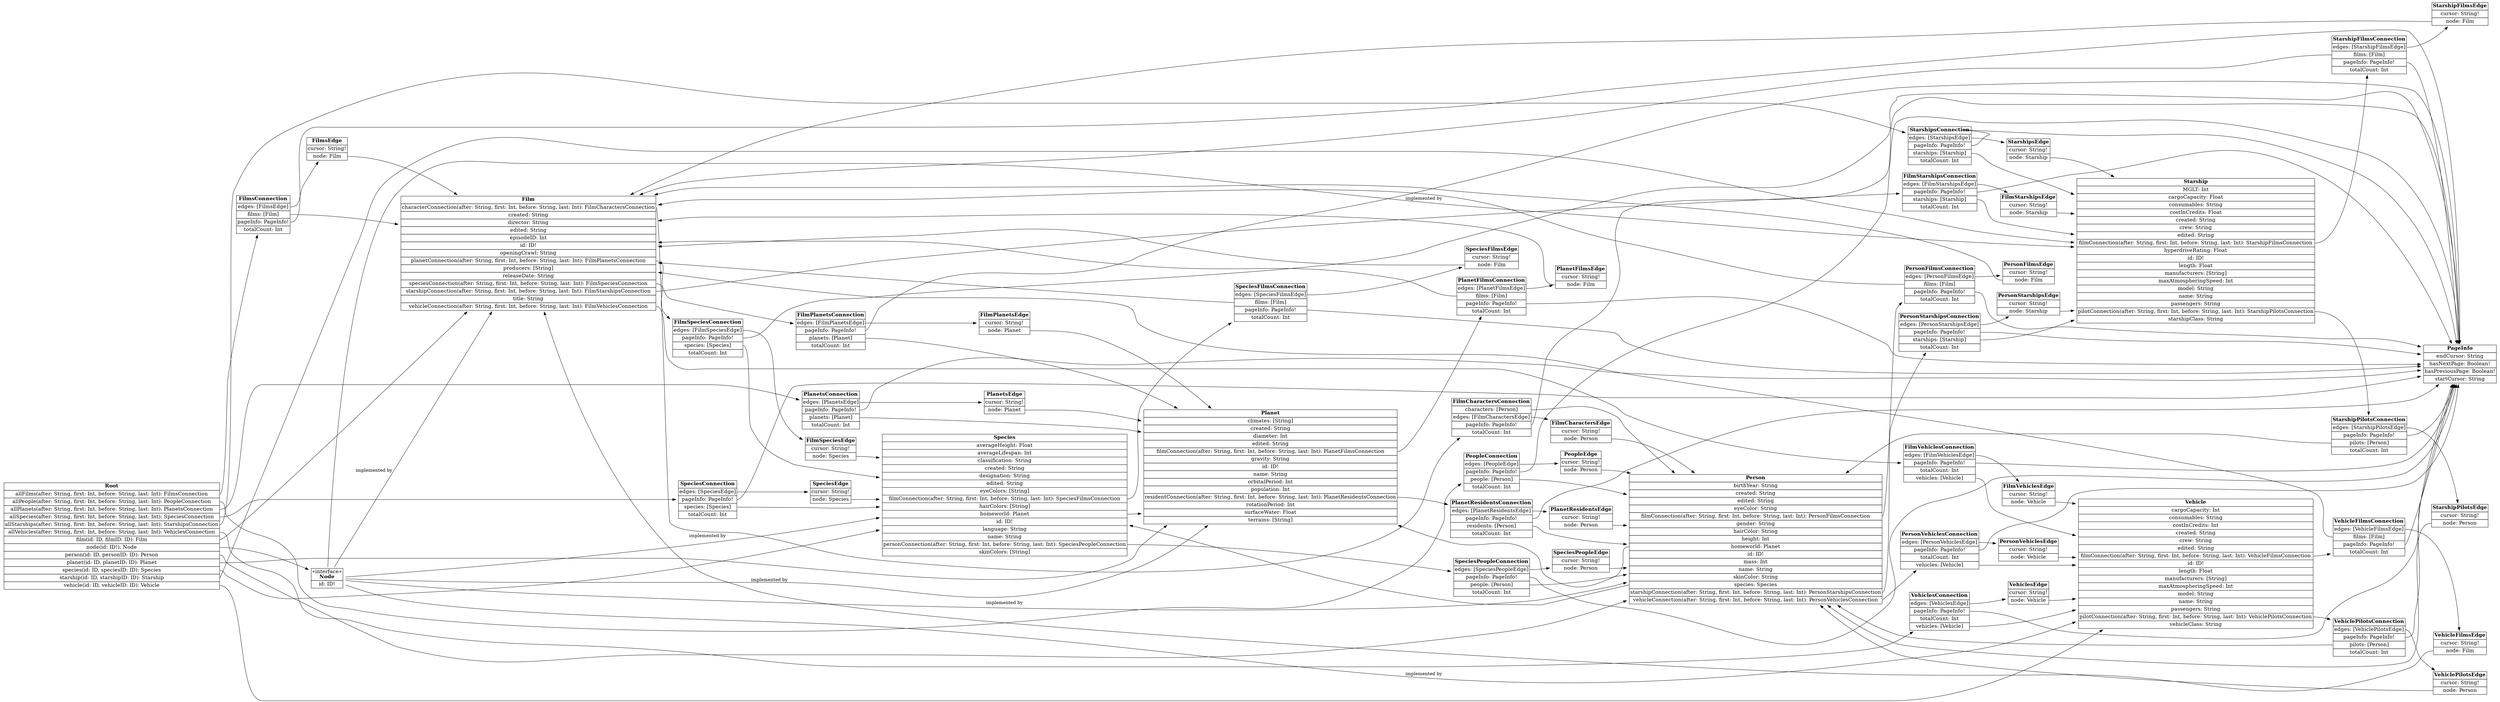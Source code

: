 digraph erd {
graph [
  rankdir = "LR"
];
node [
  fontsize = "16"
  shape = "plaintext"
];
edge [
];
"Root" [label=<<TABLE COLOR="BLACK" BORDER="0" CELLBORDER="1" CELLSPACING="0"><TR><TD PORT="__title"><FONT COLOR="BLACK"><B>Root</B></FONT></TD></TR><TR><TD ALIGN="CENTER" PORT="allFilmsport"><FONT COLOR="BLACK">allFilms(after: String, first: Int, before: String, last: Int): FilmsConnection</FONT></TD></TR>,<TR><TD ALIGN="CENTER" PORT="allPeopleport"><FONT COLOR="BLACK">allPeople(after: String, first: Int, before: String, last: Int): PeopleConnection</FONT></TD></TR>,<TR><TD ALIGN="CENTER" PORT="allPlanetsport"><FONT COLOR="BLACK">allPlanets(after: String, first: Int, before: String, last: Int): PlanetsConnection</FONT></TD></TR>,<TR><TD ALIGN="CENTER" PORT="allSpeciesport"><FONT COLOR="BLACK">allSpecies(after: String, first: Int, before: String, last: Int): SpeciesConnection</FONT></TD></TR>,<TR><TD ALIGN="CENTER" PORT="allStarshipsport"><FONT COLOR="BLACK">allStarships(after: String, first: Int, before: String, last: Int): StarshipsConnection</FONT></TD></TR>,<TR><TD ALIGN="CENTER" PORT="allVehiclesport"><FONT COLOR="BLACK">allVehicles(after: String, first: Int, before: String, last: Int): VehiclesConnection</FONT></TD></TR>,<TR><TD ALIGN="CENTER" PORT="filmport"><FONT COLOR="BLACK">film(id: ID, filmID: ID): Film</FONT></TD></TR>,<TR><TD ALIGN="CENTER" PORT="nodeport"><FONT COLOR="BLACK">node(id: ID!): Node</FONT></TD></TR>,<TR><TD ALIGN="CENTER" PORT="personport"><FONT COLOR="BLACK">person(id: ID, personID: ID): Person</FONT></TD></TR>,<TR><TD ALIGN="CENTER" PORT="planetport"><FONT COLOR="BLACK">planet(id: ID, planetID: ID): Planet</FONT></TD></TR>,<TR><TD ALIGN="CENTER" PORT="speciesport"><FONT COLOR="BLACK">species(id: ID, speciesID: ID): Species</FONT></TD></TR>,<TR><TD ALIGN="CENTER" PORT="starshipport"><FONT COLOR="BLACK">starship(id: ID, starshipID: ID): Starship</FONT></TD></TR>,<TR><TD ALIGN="CENTER" PORT="vehicleport"><FONT COLOR="BLACK">vehicle(id: ID, vehicleID: ID): Vehicle</FONT></TD></TR></TABLE>>];
"FilmsConnection" [label=<<TABLE COLOR="BLACK" BORDER="0" CELLBORDER="1" CELLSPACING="0"><TR><TD PORT="__title"><FONT COLOR="BLACK"><B>FilmsConnection</B></FONT></TD></TR><TR><TD ALIGN="CENTER" PORT="edgesport"><FONT COLOR="BLACK">edges: [FilmsEdge]</FONT></TD></TR>,<TR><TD ALIGN="CENTER" PORT="filmsport"><FONT COLOR="BLACK">films: [Film]</FONT></TD></TR>,<TR><TD ALIGN="CENTER" PORT="pageInfoport"><FONT COLOR="BLACK">pageInfo: PageInfo!</FONT></TD></TR>,<TR><TD ALIGN="CENTER" PORT="totalCountport"><FONT COLOR="BLACK">totalCount: Int</FONT></TD></TR></TABLE>>];
"Film" [label=<<TABLE COLOR="BLACK" BORDER="0" CELLBORDER="1" CELLSPACING="0"><TR><TD PORT="__title"><FONT COLOR="BLACK"><B>Film</B></FONT></TD></TR><TR><TD ALIGN="CENTER" PORT="characterConnectionport"><FONT COLOR="BLACK">characterConnection(after: String, first: Int, before: String, last: Int): FilmCharactersConnection</FONT></TD></TR>,<TR><TD ALIGN="CENTER" PORT="createdport"><FONT COLOR="BLACK">created: String</FONT></TD></TR>,<TR><TD ALIGN="CENTER" PORT="directorport"><FONT COLOR="BLACK">director: String</FONT></TD></TR>,<TR><TD ALIGN="CENTER" PORT="editedport"><FONT COLOR="BLACK">edited: String</FONT></TD></TR>,<TR><TD ALIGN="CENTER" PORT="episodeIDport"><FONT COLOR="BLACK">episodeID: Int</FONT></TD></TR>,<TR><TD ALIGN="CENTER" PORT="idport"><FONT COLOR="BLACK">id: ID!</FONT></TD></TR>,<TR><TD ALIGN="CENTER" PORT="openingCrawlport"><FONT COLOR="BLACK">openingCrawl: String</FONT></TD></TR>,<TR><TD ALIGN="CENTER" PORT="planetConnectionport"><FONT COLOR="BLACK">planetConnection(after: String, first: Int, before: String, last: Int): FilmPlanetsConnection</FONT></TD></TR>,<TR><TD ALIGN="CENTER" PORT="producersport"><FONT COLOR="BLACK">producers: [String]</FONT></TD></TR>,<TR><TD ALIGN="CENTER" PORT="releaseDateport"><FONT COLOR="BLACK">releaseDate: String</FONT></TD></TR>,<TR><TD ALIGN="CENTER" PORT="speciesConnectionport"><FONT COLOR="BLACK">speciesConnection(after: String, first: Int, before: String, last: Int): FilmSpeciesConnection</FONT></TD></TR>,<TR><TD ALIGN="CENTER" PORT="starshipConnectionport"><FONT COLOR="BLACK">starshipConnection(after: String, first: Int, before: String, last: Int): FilmStarshipsConnection</FONT></TD></TR>,<TR><TD ALIGN="CENTER" PORT="titleport"><FONT COLOR="BLACK">title: String</FONT></TD></TR>,<TR><TD ALIGN="CENTER" PORT="vehicleConnectionport"><FONT COLOR="BLACK">vehicleConnection(after: String, first: Int, before: String, last: Int): FilmVehiclesConnection</FONT></TD></TR></TABLE>>];
"PeopleConnection" [label=<<TABLE COLOR="BLACK" BORDER="0" CELLBORDER="1" CELLSPACING="0"><TR><TD PORT="__title"><FONT COLOR="BLACK"><B>PeopleConnection</B></FONT></TD></TR><TR><TD ALIGN="CENTER" PORT="edgesport"><FONT COLOR="BLACK">edges: [PeopleEdge]</FONT></TD></TR>,<TR><TD ALIGN="CENTER" PORT="pageInfoport"><FONT COLOR="BLACK">pageInfo: PageInfo!</FONT></TD></TR>,<TR><TD ALIGN="CENTER" PORT="peopleport"><FONT COLOR="BLACK">people: [Person]</FONT></TD></TR>,<TR><TD ALIGN="CENTER" PORT="totalCountport"><FONT COLOR="BLACK">totalCount: Int</FONT></TD></TR></TABLE>>];
"Person" [label=<<TABLE COLOR="BLACK" BORDER="0" CELLBORDER="1" CELLSPACING="0"><TR><TD PORT="__title"><FONT COLOR="BLACK"><B>Person</B></FONT></TD></TR><TR><TD ALIGN="CENTER" PORT="birthYearport"><FONT COLOR="BLACK">birthYear: String</FONT></TD></TR>,<TR><TD ALIGN="CENTER" PORT="createdport"><FONT COLOR="BLACK">created: String</FONT></TD></TR>,<TR><TD ALIGN="CENTER" PORT="editedport"><FONT COLOR="BLACK">edited: String</FONT></TD></TR>,<TR><TD ALIGN="CENTER" PORT="eyeColorport"><FONT COLOR="BLACK">eyeColor: String</FONT></TD></TR>,<TR><TD ALIGN="CENTER" PORT="filmConnectionport"><FONT COLOR="BLACK">filmConnection(after: String, first: Int, before: String, last: Int): PersonFilmsConnection</FONT></TD></TR>,<TR><TD ALIGN="CENTER" PORT="genderport"><FONT COLOR="BLACK">gender: String</FONT></TD></TR>,<TR><TD ALIGN="CENTER" PORT="hairColorport"><FONT COLOR="BLACK">hairColor: String</FONT></TD></TR>,<TR><TD ALIGN="CENTER" PORT="heightport"><FONT COLOR="BLACK">height: Int</FONT></TD></TR>,<TR><TD ALIGN="CENTER" PORT="homeworldport"><FONT COLOR="BLACK">homeworld: Planet</FONT></TD></TR>,<TR><TD ALIGN="CENTER" PORT="idport"><FONT COLOR="BLACK">id: ID!</FONT></TD></TR>,<TR><TD ALIGN="CENTER" PORT="massport"><FONT COLOR="BLACK">mass: Int</FONT></TD></TR>,<TR><TD ALIGN="CENTER" PORT="nameport"><FONT COLOR="BLACK">name: String</FONT></TD></TR>,<TR><TD ALIGN="CENTER" PORT="skinColorport"><FONT COLOR="BLACK">skinColor: String</FONT></TD></TR>,<TR><TD ALIGN="CENTER" PORT="speciesport"><FONT COLOR="BLACK">species: Species</FONT></TD></TR>,<TR><TD ALIGN="CENTER" PORT="starshipConnectionport"><FONT COLOR="BLACK">starshipConnection(after: String, first: Int, before: String, last: Int): PersonStarshipsConnection</FONT></TD></TR>,<TR><TD ALIGN="CENTER" PORT="vehicleConnectionport"><FONT COLOR="BLACK">vehicleConnection(after: String, first: Int, before: String, last: Int): PersonVehiclesConnection</FONT></TD></TR></TABLE>>];
"PlanetsConnection" [label=<<TABLE COLOR="BLACK" BORDER="0" CELLBORDER="1" CELLSPACING="0"><TR><TD PORT="__title"><FONT COLOR="BLACK"><B>PlanetsConnection</B></FONT></TD></TR><TR><TD ALIGN="CENTER" PORT="edgesport"><FONT COLOR="BLACK">edges: [PlanetsEdge]</FONT></TD></TR>,<TR><TD ALIGN="CENTER" PORT="pageInfoport"><FONT COLOR="BLACK">pageInfo: PageInfo!</FONT></TD></TR>,<TR><TD ALIGN="CENTER" PORT="planetsport"><FONT COLOR="BLACK">planets: [Planet]</FONT></TD></TR>,<TR><TD ALIGN="CENTER" PORT="totalCountport"><FONT COLOR="BLACK">totalCount: Int</FONT></TD></TR></TABLE>>];
"Planet" [label=<<TABLE COLOR="BLACK" BORDER="0" CELLBORDER="1" CELLSPACING="0"><TR><TD PORT="__title"><FONT COLOR="BLACK"><B>Planet</B></FONT></TD></TR><TR><TD ALIGN="CENTER" PORT="climatesport"><FONT COLOR="BLACK">climates: [String]</FONT></TD></TR>,<TR><TD ALIGN="CENTER" PORT="createdport"><FONT COLOR="BLACK">created: String</FONT></TD></TR>,<TR><TD ALIGN="CENTER" PORT="diameterport"><FONT COLOR="BLACK">diameter: Int</FONT></TD></TR>,<TR><TD ALIGN="CENTER" PORT="editedport"><FONT COLOR="BLACK">edited: String</FONT></TD></TR>,<TR><TD ALIGN="CENTER" PORT="filmConnectionport"><FONT COLOR="BLACK">filmConnection(after: String, first: Int, before: String, last: Int): PlanetFilmsConnection</FONT></TD></TR>,<TR><TD ALIGN="CENTER" PORT="gravityport"><FONT COLOR="BLACK">gravity: String</FONT></TD></TR>,<TR><TD ALIGN="CENTER" PORT="idport"><FONT COLOR="BLACK">id: ID!</FONT></TD></TR>,<TR><TD ALIGN="CENTER" PORT="nameport"><FONT COLOR="BLACK">name: String</FONT></TD></TR>,<TR><TD ALIGN="CENTER" PORT="orbitalPeriodport"><FONT COLOR="BLACK">orbitalPeriod: Int</FONT></TD></TR>,<TR><TD ALIGN="CENTER" PORT="populationport"><FONT COLOR="BLACK">population: Int</FONT></TD></TR>,<TR><TD ALIGN="CENTER" PORT="residentConnectionport"><FONT COLOR="BLACK">residentConnection(after: String, first: Int, before: String, last: Int): PlanetResidentsConnection</FONT></TD></TR>,<TR><TD ALIGN="CENTER" PORT="rotationPeriodport"><FONT COLOR="BLACK">rotationPeriod: Int</FONT></TD></TR>,<TR><TD ALIGN="CENTER" PORT="surfaceWaterport"><FONT COLOR="BLACK">surfaceWater: Float</FONT></TD></TR>,<TR><TD ALIGN="CENTER" PORT="terrainsport"><FONT COLOR="BLACK">terrains: [String]</FONT></TD></TR></TABLE>>];
"SpeciesConnection" [label=<<TABLE COLOR="BLACK" BORDER="0" CELLBORDER="1" CELLSPACING="0"><TR><TD PORT="__title"><FONT COLOR="BLACK"><B>SpeciesConnection</B></FONT></TD></TR><TR><TD ALIGN="CENTER" PORT="edgesport"><FONT COLOR="BLACK">edges: [SpeciesEdge]</FONT></TD></TR>,<TR><TD ALIGN="CENTER" PORT="pageInfoport"><FONT COLOR="BLACK">pageInfo: PageInfo!</FONT></TD></TR>,<TR><TD ALIGN="CENTER" PORT="speciesport"><FONT COLOR="BLACK">species: [Species]</FONT></TD></TR>,<TR><TD ALIGN="CENTER" PORT="totalCountport"><FONT COLOR="BLACK">totalCount: Int</FONT></TD></TR></TABLE>>];
"Species" [label=<<TABLE COLOR="BLACK" BORDER="0" CELLBORDER="1" CELLSPACING="0"><TR><TD PORT="__title"><FONT COLOR="BLACK"><B>Species</B></FONT></TD></TR><TR><TD ALIGN="CENTER" PORT="averageHeightport"><FONT COLOR="BLACK">averageHeight: Float</FONT></TD></TR>,<TR><TD ALIGN="CENTER" PORT="averageLifespanport"><FONT COLOR="BLACK">averageLifespan: Int</FONT></TD></TR>,<TR><TD ALIGN="CENTER" PORT="classificationport"><FONT COLOR="BLACK">classification: String</FONT></TD></TR>,<TR><TD ALIGN="CENTER" PORT="createdport"><FONT COLOR="BLACK">created: String</FONT></TD></TR>,<TR><TD ALIGN="CENTER" PORT="designationport"><FONT COLOR="BLACK">designation: String</FONT></TD></TR>,<TR><TD ALIGN="CENTER" PORT="editedport"><FONT COLOR="BLACK">edited: String</FONT></TD></TR>,<TR><TD ALIGN="CENTER" PORT="eyeColorsport"><FONT COLOR="BLACK">eyeColors: [String]</FONT></TD></TR>,<TR><TD ALIGN="CENTER" PORT="filmConnectionport"><FONT COLOR="BLACK">filmConnection(after: String, first: Int, before: String, last: Int): SpeciesFilmsConnection</FONT></TD></TR>,<TR><TD ALIGN="CENTER" PORT="hairColorsport"><FONT COLOR="BLACK">hairColors: [String]</FONT></TD></TR>,<TR><TD ALIGN="CENTER" PORT="homeworldport"><FONT COLOR="BLACK">homeworld: Planet</FONT></TD></TR>,<TR><TD ALIGN="CENTER" PORT="idport"><FONT COLOR="BLACK">id: ID!</FONT></TD></TR>,<TR><TD ALIGN="CENTER" PORT="languageport"><FONT COLOR="BLACK">language: String</FONT></TD></TR>,<TR><TD ALIGN="CENTER" PORT="nameport"><FONT COLOR="BLACK">name: String</FONT></TD></TR>,<TR><TD ALIGN="CENTER" PORT="personConnectionport"><FONT COLOR="BLACK">personConnection(after: String, first: Int, before: String, last: Int): SpeciesPeopleConnection</FONT></TD></TR>,<TR><TD ALIGN="CENTER" PORT="skinColorsport"><FONT COLOR="BLACK">skinColors: [String]</FONT></TD></TR></TABLE>>];
"StarshipsConnection" [label=<<TABLE COLOR="BLACK" BORDER="0" CELLBORDER="1" CELLSPACING="0"><TR><TD PORT="__title"><FONT COLOR="BLACK"><B>StarshipsConnection</B></FONT></TD></TR><TR><TD ALIGN="CENTER" PORT="edgesport"><FONT COLOR="BLACK">edges: [StarshipsEdge]</FONT></TD></TR>,<TR><TD ALIGN="CENTER" PORT="pageInfoport"><FONT COLOR="BLACK">pageInfo: PageInfo!</FONT></TD></TR>,<TR><TD ALIGN="CENTER" PORT="starshipsport"><FONT COLOR="BLACK">starships: [Starship]</FONT></TD></TR>,<TR><TD ALIGN="CENTER" PORT="totalCountport"><FONT COLOR="BLACK">totalCount: Int</FONT></TD></TR></TABLE>>];
"Starship" [label=<<TABLE COLOR="BLACK" BORDER="0" CELLBORDER="1" CELLSPACING="0"><TR><TD PORT="__title"><FONT COLOR="BLACK"><B>Starship</B></FONT></TD></TR><TR><TD ALIGN="CENTER" PORT="MGLTport"><FONT COLOR="BLACK">MGLT: Int</FONT></TD></TR>,<TR><TD ALIGN="CENTER" PORT="cargoCapacityport"><FONT COLOR="BLACK">cargoCapacity: Float</FONT></TD></TR>,<TR><TD ALIGN="CENTER" PORT="consumablesport"><FONT COLOR="BLACK">consumables: String</FONT></TD></TR>,<TR><TD ALIGN="CENTER" PORT="costInCreditsport"><FONT COLOR="BLACK">costInCredits: Float</FONT></TD></TR>,<TR><TD ALIGN="CENTER" PORT="createdport"><FONT COLOR="BLACK">created: String</FONT></TD></TR>,<TR><TD ALIGN="CENTER" PORT="crewport"><FONT COLOR="BLACK">crew: String</FONT></TD></TR>,<TR><TD ALIGN="CENTER" PORT="editedport"><FONT COLOR="BLACK">edited: String</FONT></TD></TR>,<TR><TD ALIGN="CENTER" PORT="filmConnectionport"><FONT COLOR="BLACK">filmConnection(after: String, first: Int, before: String, last: Int): StarshipFilmsConnection</FONT></TD></TR>,<TR><TD ALIGN="CENTER" PORT="hyperdriveRatingport"><FONT COLOR="BLACK">hyperdriveRating: Float</FONT></TD></TR>,<TR><TD ALIGN="CENTER" PORT="idport"><FONT COLOR="BLACK">id: ID!</FONT></TD></TR>,<TR><TD ALIGN="CENTER" PORT="lengthport"><FONT COLOR="BLACK">length: Float</FONT></TD></TR>,<TR><TD ALIGN="CENTER" PORT="manufacturersport"><FONT COLOR="BLACK">manufacturers: [String]</FONT></TD></TR>,<TR><TD ALIGN="CENTER" PORT="maxAtmospheringSpeedport"><FONT COLOR="BLACK">maxAtmospheringSpeed: Int</FONT></TD></TR>,<TR><TD ALIGN="CENTER" PORT="modelport"><FONT COLOR="BLACK">model: String</FONT></TD></TR>,<TR><TD ALIGN="CENTER" PORT="nameport"><FONT COLOR="BLACK">name: String</FONT></TD></TR>,<TR><TD ALIGN="CENTER" PORT="passengersport"><FONT COLOR="BLACK">passengers: String</FONT></TD></TR>,<TR><TD ALIGN="CENTER" PORT="pilotConnectionport"><FONT COLOR="BLACK">pilotConnection(after: String, first: Int, before: String, last: Int): StarshipPilotsConnection</FONT></TD></TR>,<TR><TD ALIGN="CENTER" PORT="starshipClassport"><FONT COLOR="BLACK">starshipClass: String</FONT></TD></TR></TABLE>>];
"VehiclesConnection" [label=<<TABLE COLOR="BLACK" BORDER="0" CELLBORDER="1" CELLSPACING="0"><TR><TD PORT="__title"><FONT COLOR="BLACK"><B>VehiclesConnection</B></FONT></TD></TR><TR><TD ALIGN="CENTER" PORT="edgesport"><FONT COLOR="BLACK">edges: [VehiclesEdge]</FONT></TD></TR>,<TR><TD ALIGN="CENTER" PORT="pageInfoport"><FONT COLOR="BLACK">pageInfo: PageInfo!</FONT></TD></TR>,<TR><TD ALIGN="CENTER" PORT="totalCountport"><FONT COLOR="BLACK">totalCount: Int</FONT></TD></TR>,<TR><TD ALIGN="CENTER" PORT="vehiclesport"><FONT COLOR="BLACK">vehicles: [Vehicle]</FONT></TD></TR></TABLE>>];
"Vehicle" [label=<<TABLE COLOR="BLACK" BORDER="0" CELLBORDER="1" CELLSPACING="0"><TR><TD PORT="__title"><FONT COLOR="BLACK"><B>Vehicle</B></FONT></TD></TR><TR><TD ALIGN="CENTER" PORT="cargoCapacityport"><FONT COLOR="BLACK">cargoCapacity: Int</FONT></TD></TR>,<TR><TD ALIGN="CENTER" PORT="consumablesport"><FONT COLOR="BLACK">consumables: String</FONT></TD></TR>,<TR><TD ALIGN="CENTER" PORT="costInCreditsport"><FONT COLOR="BLACK">costInCredits: Int</FONT></TD></TR>,<TR><TD ALIGN="CENTER" PORT="createdport"><FONT COLOR="BLACK">created: String</FONT></TD></TR>,<TR><TD ALIGN="CENTER" PORT="crewport"><FONT COLOR="BLACK">crew: String</FONT></TD></TR>,<TR><TD ALIGN="CENTER" PORT="editedport"><FONT COLOR="BLACK">edited: String</FONT></TD></TR>,<TR><TD ALIGN="CENTER" PORT="filmConnectionport"><FONT COLOR="BLACK">filmConnection(after: String, first: Int, before: String, last: Int): VehicleFilmsConnection</FONT></TD></TR>,<TR><TD ALIGN="CENTER" PORT="idport"><FONT COLOR="BLACK">id: ID!</FONT></TD></TR>,<TR><TD ALIGN="CENTER" PORT="lengthport"><FONT COLOR="BLACK">length: Float</FONT></TD></TR>,<TR><TD ALIGN="CENTER" PORT="manufacturersport"><FONT COLOR="BLACK">manufacturers: [String]</FONT></TD></TR>,<TR><TD ALIGN="CENTER" PORT="maxAtmospheringSpeedport"><FONT COLOR="BLACK">maxAtmospheringSpeed: Int</FONT></TD></TR>,<TR><TD ALIGN="CENTER" PORT="modelport"><FONT COLOR="BLACK">model: String</FONT></TD></TR>,<TR><TD ALIGN="CENTER" PORT="nameport"><FONT COLOR="BLACK">name: String</FONT></TD></TR>,<TR><TD ALIGN="CENTER" PORT="passengersport"><FONT COLOR="BLACK">passengers: String</FONT></TD></TR>,<TR><TD ALIGN="CENTER" PORT="pilotConnectionport"><FONT COLOR="BLACK">pilotConnection(after: String, first: Int, before: String, last: Int): VehiclePilotsConnection</FONT></TD></TR>,<TR><TD ALIGN="CENTER" PORT="vehicleClassport"><FONT COLOR="BLACK">vehicleClass: String</FONT></TD></TR></TABLE>>];
"PageInfo" [label=<<TABLE COLOR="BLACK" BORDER="0" CELLBORDER="1" CELLSPACING="0"><TR><TD PORT="__title"><FONT COLOR="BLACK"><B>PageInfo</B></FONT></TD></TR><TR><TD ALIGN="CENTER" PORT="endCursorport"><FONT COLOR="BLACK">endCursor: String</FONT></TD></TR>,<TR><TD ALIGN="CENTER" PORT="hasNextPageport"><FONT COLOR="BLACK">hasNextPage: Boolean!</FONT></TD></TR>,<TR><TD ALIGN="CENTER" PORT="hasPreviousPageport"><FONT COLOR="BLACK">hasPreviousPage: Boolean!</FONT></TD></TR>,<TR><TD ALIGN="CENTER" PORT="startCursorport"><FONT COLOR="BLACK">startCursor: String</FONT></TD></TR></TABLE>>];
"FilmsEdge" [label=<<TABLE COLOR="BLACK" BORDER="0" CELLBORDER="1" CELLSPACING="0"><TR><TD PORT="__title"><FONT COLOR="BLACK"><B>FilmsEdge</B></FONT></TD></TR><TR><TD ALIGN="CENTER" PORT="cursorport"><FONT COLOR="BLACK">cursor: String!</FONT></TD></TR>,<TR><TD ALIGN="CENTER" PORT="nodeport"><FONT COLOR="BLACK">node: Film</FONT></TD></TR></TABLE>>];
"FilmSpeciesConnection" [label=<<TABLE COLOR="BLACK" BORDER="0" CELLBORDER="1" CELLSPACING="0"><TR><TD PORT="__title"><FONT COLOR="BLACK"><B>FilmSpeciesConnection</B></FONT></TD></TR><TR><TD ALIGN="CENTER" PORT="edgesport"><FONT COLOR="BLACK">edges: [FilmSpeciesEdge]</FONT></TD></TR>,<TR><TD ALIGN="CENTER" PORT="pageInfoport"><FONT COLOR="BLACK">pageInfo: PageInfo!</FONT></TD></TR>,<TR><TD ALIGN="CENTER" PORT="speciesport"><FONT COLOR="BLACK">species: [Species]</FONT></TD></TR>,<TR><TD ALIGN="CENTER" PORT="totalCountport"><FONT COLOR="BLACK">totalCount: Int</FONT></TD></TR></TABLE>>];
"FilmStarshipsConnection" [label=<<TABLE COLOR="BLACK" BORDER="0" CELLBORDER="1" CELLSPACING="0"><TR><TD PORT="__title"><FONT COLOR="BLACK"><B>FilmStarshipsConnection</B></FONT></TD></TR><TR><TD ALIGN="CENTER" PORT="edgesport"><FONT COLOR="BLACK">edges: [FilmStarshipsEdge]</FONT></TD></TR>,<TR><TD ALIGN="CENTER" PORT="pageInfoport"><FONT COLOR="BLACK">pageInfo: PageInfo!</FONT></TD></TR>,<TR><TD ALIGN="CENTER" PORT="starshipsport"><FONT COLOR="BLACK">starships: [Starship]</FONT></TD></TR>,<TR><TD ALIGN="CENTER" PORT="totalCountport"><FONT COLOR="BLACK">totalCount: Int</FONT></TD></TR></TABLE>>];
"FilmVehiclesConnection" [label=<<TABLE COLOR="BLACK" BORDER="0" CELLBORDER="1" CELLSPACING="0"><TR><TD PORT="__title"><FONT COLOR="BLACK"><B>FilmVehiclesConnection</B></FONT></TD></TR><TR><TD ALIGN="CENTER" PORT="edgesport"><FONT COLOR="BLACK">edges: [FilmVehiclesEdge]</FONT></TD></TR>,<TR><TD ALIGN="CENTER" PORT="pageInfoport"><FONT COLOR="BLACK">pageInfo: PageInfo!</FONT></TD></TR>,<TR><TD ALIGN="CENTER" PORT="totalCountport"><FONT COLOR="BLACK">totalCount: Int</FONT></TD></TR>,<TR><TD ALIGN="CENTER" PORT="vehiclesport"><FONT COLOR="BLACK">vehicles: [Vehicle]</FONT></TD></TR></TABLE>>];
"FilmCharactersConnection" [label=<<TABLE COLOR="BLACK" BORDER="0" CELLBORDER="1" CELLSPACING="0"><TR><TD PORT="__title"><FONT COLOR="BLACK"><B>FilmCharactersConnection</B></FONT></TD></TR><TR><TD ALIGN="CENTER" PORT="charactersport"><FONT COLOR="BLACK">characters: [Person]</FONT></TD></TR>,<TR><TD ALIGN="CENTER" PORT="edgesport"><FONT COLOR="BLACK">edges: [FilmCharactersEdge]</FONT></TD></TR>,<TR><TD ALIGN="CENTER" PORT="pageInfoport"><FONT COLOR="BLACK">pageInfo: PageInfo!</FONT></TD></TR>,<TR><TD ALIGN="CENTER" PORT="totalCountport"><FONT COLOR="BLACK">totalCount: Int</FONT></TD></TR></TABLE>>];
"FilmPlanetsConnection" [label=<<TABLE COLOR="BLACK" BORDER="0" CELLBORDER="1" CELLSPACING="0"><TR><TD PORT="__title"><FONT COLOR="BLACK"><B>FilmPlanetsConnection</B></FONT></TD></TR><TR><TD ALIGN="CENTER" PORT="edgesport"><FONT COLOR="BLACK">edges: [FilmPlanetsEdge]</FONT></TD></TR>,<TR><TD ALIGN="CENTER" PORT="pageInfoport"><FONT COLOR="BLACK">pageInfo: PageInfo!</FONT></TD></TR>,<TR><TD ALIGN="CENTER" PORT="planetsport"><FONT COLOR="BLACK">planets: [Planet]</FONT></TD></TR>,<TR><TD ALIGN="CENTER" PORT="totalCountport"><FONT COLOR="BLACK">totalCount: Int</FONT></TD></TR></TABLE>>];
"PeopleEdge" [label=<<TABLE COLOR="BLACK" BORDER="0" CELLBORDER="1" CELLSPACING="0"><TR><TD PORT="__title"><FONT COLOR="BLACK"><B>PeopleEdge</B></FONT></TD></TR><TR><TD ALIGN="CENTER" PORT="cursorport"><FONT COLOR="BLACK">cursor: String!</FONT></TD></TR>,<TR><TD ALIGN="CENTER" PORT="nodeport"><FONT COLOR="BLACK">node: Person</FONT></TD></TR></TABLE>>];
"PersonFilmsConnection" [label=<<TABLE COLOR="BLACK" BORDER="0" CELLBORDER="1" CELLSPACING="0"><TR><TD PORT="__title"><FONT COLOR="BLACK"><B>PersonFilmsConnection</B></FONT></TD></TR><TR><TD ALIGN="CENTER" PORT="edgesport"><FONT COLOR="BLACK">edges: [PersonFilmsEdge]</FONT></TD></TR>,<TR><TD ALIGN="CENTER" PORT="filmsport"><FONT COLOR="BLACK">films: [Film]</FONT></TD></TR>,<TR><TD ALIGN="CENTER" PORT="pageInfoport"><FONT COLOR="BLACK">pageInfo: PageInfo!</FONT></TD></TR>,<TR><TD ALIGN="CENTER" PORT="totalCountport"><FONT COLOR="BLACK">totalCount: Int</FONT></TD></TR></TABLE>>];
"PersonStarshipsConnection" [label=<<TABLE COLOR="BLACK" BORDER="0" CELLBORDER="1" CELLSPACING="0"><TR><TD PORT="__title"><FONT COLOR="BLACK"><B>PersonStarshipsConnection</B></FONT></TD></TR><TR><TD ALIGN="CENTER" PORT="edgesport"><FONT COLOR="BLACK">edges: [PersonStarshipsEdge]</FONT></TD></TR>,<TR><TD ALIGN="CENTER" PORT="pageInfoport"><FONT COLOR="BLACK">pageInfo: PageInfo!</FONT></TD></TR>,<TR><TD ALIGN="CENTER" PORT="starshipsport"><FONT COLOR="BLACK">starships: [Starship]</FONT></TD></TR>,<TR><TD ALIGN="CENTER" PORT="totalCountport"><FONT COLOR="BLACK">totalCount: Int</FONT></TD></TR></TABLE>>];
"PersonVehiclesConnection" [label=<<TABLE COLOR="BLACK" BORDER="0" CELLBORDER="1" CELLSPACING="0"><TR><TD PORT="__title"><FONT COLOR="BLACK"><B>PersonVehiclesConnection</B></FONT></TD></TR><TR><TD ALIGN="CENTER" PORT="edgesport"><FONT COLOR="BLACK">edges: [PersonVehiclesEdge]</FONT></TD></TR>,<TR><TD ALIGN="CENTER" PORT="pageInfoport"><FONT COLOR="BLACK">pageInfo: PageInfo!</FONT></TD></TR>,<TR><TD ALIGN="CENTER" PORT="totalCountport"><FONT COLOR="BLACK">totalCount: Int</FONT></TD></TR>,<TR><TD ALIGN="CENTER" PORT="vehiclesport"><FONT COLOR="BLACK">vehicles: [Vehicle]</FONT></TD></TR></TABLE>>];
"PlanetsEdge" [label=<<TABLE COLOR="BLACK" BORDER="0" CELLBORDER="1" CELLSPACING="0"><TR><TD PORT="__title"><FONT COLOR="BLACK"><B>PlanetsEdge</B></FONT></TD></TR><TR><TD ALIGN="CENTER" PORT="cursorport"><FONT COLOR="BLACK">cursor: String!</FONT></TD></TR>,<TR><TD ALIGN="CENTER" PORT="nodeport"><FONT COLOR="BLACK">node: Planet</FONT></TD></TR></TABLE>>];
"PlanetResidentsConnection" [label=<<TABLE COLOR="BLACK" BORDER="0" CELLBORDER="1" CELLSPACING="0"><TR><TD PORT="__title"><FONT COLOR="BLACK"><B>PlanetResidentsConnection</B></FONT></TD></TR><TR><TD ALIGN="CENTER" PORT="edgesport"><FONT COLOR="BLACK">edges: [PlanetResidentsEdge]</FONT></TD></TR>,<TR><TD ALIGN="CENTER" PORT="pageInfoport"><FONT COLOR="BLACK">pageInfo: PageInfo!</FONT></TD></TR>,<TR><TD ALIGN="CENTER" PORT="residentsport"><FONT COLOR="BLACK">residents: [Person]</FONT></TD></TR>,<TR><TD ALIGN="CENTER" PORT="totalCountport"><FONT COLOR="BLACK">totalCount: Int</FONT></TD></TR></TABLE>>];
"PlanetFilmsConnection" [label=<<TABLE COLOR="BLACK" BORDER="0" CELLBORDER="1" CELLSPACING="0"><TR><TD PORT="__title"><FONT COLOR="BLACK"><B>PlanetFilmsConnection</B></FONT></TD></TR><TR><TD ALIGN="CENTER" PORT="edgesport"><FONT COLOR="BLACK">edges: [PlanetFilmsEdge]</FONT></TD></TR>,<TR><TD ALIGN="CENTER" PORT="filmsport"><FONT COLOR="BLACK">films: [Film]</FONT></TD></TR>,<TR><TD ALIGN="CENTER" PORT="pageInfoport"><FONT COLOR="BLACK">pageInfo: PageInfo!</FONT></TD></TR>,<TR><TD ALIGN="CENTER" PORT="totalCountport"><FONT COLOR="BLACK">totalCount: Int</FONT></TD></TR></TABLE>>];
"SpeciesEdge" [label=<<TABLE COLOR="BLACK" BORDER="0" CELLBORDER="1" CELLSPACING="0"><TR><TD PORT="__title"><FONT COLOR="BLACK"><B>SpeciesEdge</B></FONT></TD></TR><TR><TD ALIGN="CENTER" PORT="cursorport"><FONT COLOR="BLACK">cursor: String!</FONT></TD></TR>,<TR><TD ALIGN="CENTER" PORT="nodeport"><FONT COLOR="BLACK">node: Species</FONT></TD></TR></TABLE>>];
"SpeciesPeopleConnection" [label=<<TABLE COLOR="BLACK" BORDER="0" CELLBORDER="1" CELLSPACING="0"><TR><TD PORT="__title"><FONT COLOR="BLACK"><B>SpeciesPeopleConnection</B></FONT></TD></TR><TR><TD ALIGN="CENTER" PORT="edgesport"><FONT COLOR="BLACK">edges: [SpeciesPeopleEdge]</FONT></TD></TR>,<TR><TD ALIGN="CENTER" PORT="pageInfoport"><FONT COLOR="BLACK">pageInfo: PageInfo!</FONT></TD></TR>,<TR><TD ALIGN="CENTER" PORT="peopleport"><FONT COLOR="BLACK">people: [Person]</FONT></TD></TR>,<TR><TD ALIGN="CENTER" PORT="totalCountport"><FONT COLOR="BLACK">totalCount: Int</FONT></TD></TR></TABLE>>];
"SpeciesFilmsConnection" [label=<<TABLE COLOR="BLACK" BORDER="0" CELLBORDER="1" CELLSPACING="0"><TR><TD PORT="__title"><FONT COLOR="BLACK"><B>SpeciesFilmsConnection</B></FONT></TD></TR><TR><TD ALIGN="CENTER" PORT="edgesport"><FONT COLOR="BLACK">edges: [SpeciesFilmsEdge]</FONT></TD></TR>,<TR><TD ALIGN="CENTER" PORT="filmsport"><FONT COLOR="BLACK">films: [Film]</FONT></TD></TR>,<TR><TD ALIGN="CENTER" PORT="pageInfoport"><FONT COLOR="BLACK">pageInfo: PageInfo!</FONT></TD></TR>,<TR><TD ALIGN="CENTER" PORT="totalCountport"><FONT COLOR="BLACK">totalCount: Int</FONT></TD></TR></TABLE>>];
"StarshipsEdge" [label=<<TABLE COLOR="BLACK" BORDER="0" CELLBORDER="1" CELLSPACING="0"><TR><TD PORT="__title"><FONT COLOR="BLACK"><B>StarshipsEdge</B></FONT></TD></TR><TR><TD ALIGN="CENTER" PORT="cursorport"><FONT COLOR="BLACK">cursor: String!</FONT></TD></TR>,<TR><TD ALIGN="CENTER" PORT="nodeport"><FONT COLOR="BLACK">node: Starship</FONT></TD></TR></TABLE>>];
"StarshipPilotsConnection" [label=<<TABLE COLOR="BLACK" BORDER="0" CELLBORDER="1" CELLSPACING="0"><TR><TD PORT="__title"><FONT COLOR="BLACK"><B>StarshipPilotsConnection</B></FONT></TD></TR><TR><TD ALIGN="CENTER" PORT="edgesport"><FONT COLOR="BLACK">edges: [StarshipPilotsEdge]</FONT></TD></TR>,<TR><TD ALIGN="CENTER" PORT="pageInfoport"><FONT COLOR="BLACK">pageInfo: PageInfo!</FONT></TD></TR>,<TR><TD ALIGN="CENTER" PORT="pilotsport"><FONT COLOR="BLACK">pilots: [Person]</FONT></TD></TR>,<TR><TD ALIGN="CENTER" PORT="totalCountport"><FONT COLOR="BLACK">totalCount: Int</FONT></TD></TR></TABLE>>];
"StarshipFilmsConnection" [label=<<TABLE COLOR="BLACK" BORDER="0" CELLBORDER="1" CELLSPACING="0"><TR><TD PORT="__title"><FONT COLOR="BLACK"><B>StarshipFilmsConnection</B></FONT></TD></TR><TR><TD ALIGN="CENTER" PORT="edgesport"><FONT COLOR="BLACK">edges: [StarshipFilmsEdge]</FONT></TD></TR>,<TR><TD ALIGN="CENTER" PORT="filmsport"><FONT COLOR="BLACK">films: [Film]</FONT></TD></TR>,<TR><TD ALIGN="CENTER" PORT="pageInfoport"><FONT COLOR="BLACK">pageInfo: PageInfo!</FONT></TD></TR>,<TR><TD ALIGN="CENTER" PORT="totalCountport"><FONT COLOR="BLACK">totalCount: Int</FONT></TD></TR></TABLE>>];
"VehiclesEdge" [label=<<TABLE COLOR="BLACK" BORDER="0" CELLBORDER="1" CELLSPACING="0"><TR><TD PORT="__title"><FONT COLOR="BLACK"><B>VehiclesEdge</B></FONT></TD></TR><TR><TD ALIGN="CENTER" PORT="cursorport"><FONT COLOR="BLACK">cursor: String!</FONT></TD></TR>,<TR><TD ALIGN="CENTER" PORT="nodeport"><FONT COLOR="BLACK">node: Vehicle</FONT></TD></TR></TABLE>>];
"VehiclePilotsConnection" [label=<<TABLE COLOR="BLACK" BORDER="0" CELLBORDER="1" CELLSPACING="0"><TR><TD PORT="__title"><FONT COLOR="BLACK"><B>VehiclePilotsConnection</B></FONT></TD></TR><TR><TD ALIGN="CENTER" PORT="edgesport"><FONT COLOR="BLACK">edges: [VehiclePilotsEdge]</FONT></TD></TR>,<TR><TD ALIGN="CENTER" PORT="pageInfoport"><FONT COLOR="BLACK">pageInfo: PageInfo!</FONT></TD></TR>,<TR><TD ALIGN="CENTER" PORT="pilotsport"><FONT COLOR="BLACK">pilots: [Person]</FONT></TD></TR>,<TR><TD ALIGN="CENTER" PORT="totalCountport"><FONT COLOR="BLACK">totalCount: Int</FONT></TD></TR></TABLE>>];
"VehicleFilmsConnection" [label=<<TABLE COLOR="BLACK" BORDER="0" CELLBORDER="1" CELLSPACING="0"><TR><TD PORT="__title"><FONT COLOR="BLACK"><B>VehicleFilmsConnection</B></FONT></TD></TR><TR><TD ALIGN="CENTER" PORT="edgesport"><FONT COLOR="BLACK">edges: [VehicleFilmsEdge]</FONT></TD></TR>,<TR><TD ALIGN="CENTER" PORT="filmsport"><FONT COLOR="BLACK">films: [Film]</FONT></TD></TR>,<TR><TD ALIGN="CENTER" PORT="pageInfoport"><FONT COLOR="BLACK">pageInfo: PageInfo!</FONT></TD></TR>,<TR><TD ALIGN="CENTER" PORT="totalCountport"><FONT COLOR="BLACK">totalCount: Int</FONT></TD></TR></TABLE>>];
"FilmSpeciesEdge" [label=<<TABLE COLOR="BLACK" BORDER="0" CELLBORDER="1" CELLSPACING="0"><TR><TD PORT="__title"><FONT COLOR="BLACK"><B>FilmSpeciesEdge</B></FONT></TD></TR><TR><TD ALIGN="CENTER" PORT="cursorport"><FONT COLOR="BLACK">cursor: String!</FONT></TD></TR>,<TR><TD ALIGN="CENTER" PORT="nodeport"><FONT COLOR="BLACK">node: Species</FONT></TD></TR></TABLE>>];
"FilmStarshipsEdge" [label=<<TABLE COLOR="BLACK" BORDER="0" CELLBORDER="1" CELLSPACING="0"><TR><TD PORT="__title"><FONT COLOR="BLACK"><B>FilmStarshipsEdge</B></FONT></TD></TR><TR><TD ALIGN="CENTER" PORT="cursorport"><FONT COLOR="BLACK">cursor: String!</FONT></TD></TR>,<TR><TD ALIGN="CENTER" PORT="nodeport"><FONT COLOR="BLACK">node: Starship</FONT></TD></TR></TABLE>>];
"FilmVehiclesEdge" [label=<<TABLE COLOR="BLACK" BORDER="0" CELLBORDER="1" CELLSPACING="0"><TR><TD PORT="__title"><FONT COLOR="BLACK"><B>FilmVehiclesEdge</B></FONT></TD></TR><TR><TD ALIGN="CENTER" PORT="cursorport"><FONT COLOR="BLACK">cursor: String!</FONT></TD></TR>,<TR><TD ALIGN="CENTER" PORT="nodeport"><FONT COLOR="BLACK">node: Vehicle</FONT></TD></TR></TABLE>>];
"FilmCharactersEdge" [label=<<TABLE COLOR="BLACK" BORDER="0" CELLBORDER="1" CELLSPACING="0"><TR><TD PORT="__title"><FONT COLOR="BLACK"><B>FilmCharactersEdge</B></FONT></TD></TR><TR><TD ALIGN="CENTER" PORT="cursorport"><FONT COLOR="BLACK">cursor: String!</FONT></TD></TR>,<TR><TD ALIGN="CENTER" PORT="nodeport"><FONT COLOR="BLACK">node: Person</FONT></TD></TR></TABLE>>];
"FilmPlanetsEdge" [label=<<TABLE COLOR="BLACK" BORDER="0" CELLBORDER="1" CELLSPACING="0"><TR><TD PORT="__title"><FONT COLOR="BLACK"><B>FilmPlanetsEdge</B></FONT></TD></TR><TR><TD ALIGN="CENTER" PORT="cursorport"><FONT COLOR="BLACK">cursor: String!</FONT></TD></TR>,<TR><TD ALIGN="CENTER" PORT="nodeport"><FONT COLOR="BLACK">node: Planet</FONT></TD></TR></TABLE>>];
"PersonFilmsEdge" [label=<<TABLE COLOR="BLACK" BORDER="0" CELLBORDER="1" CELLSPACING="0"><TR><TD PORT="__title"><FONT COLOR="BLACK"><B>PersonFilmsEdge</B></FONT></TD></TR><TR><TD ALIGN="CENTER" PORT="cursorport"><FONT COLOR="BLACK">cursor: String!</FONT></TD></TR>,<TR><TD ALIGN="CENTER" PORT="nodeport"><FONT COLOR="BLACK">node: Film</FONT></TD></TR></TABLE>>];
"PersonStarshipsEdge" [label=<<TABLE COLOR="BLACK" BORDER="0" CELLBORDER="1" CELLSPACING="0"><TR><TD PORT="__title"><FONT COLOR="BLACK"><B>PersonStarshipsEdge</B></FONT></TD></TR><TR><TD ALIGN="CENTER" PORT="cursorport"><FONT COLOR="BLACK">cursor: String!</FONT></TD></TR>,<TR><TD ALIGN="CENTER" PORT="nodeport"><FONT COLOR="BLACK">node: Starship</FONT></TD></TR></TABLE>>];
"PersonVehiclesEdge" [label=<<TABLE COLOR="BLACK" BORDER="0" CELLBORDER="1" CELLSPACING="0"><TR><TD PORT="__title"><FONT COLOR="BLACK"><B>PersonVehiclesEdge</B></FONT></TD></TR><TR><TD ALIGN="CENTER" PORT="cursorport"><FONT COLOR="BLACK">cursor: String!</FONT></TD></TR>,<TR><TD ALIGN="CENTER" PORT="nodeport"><FONT COLOR="BLACK">node: Vehicle</FONT></TD></TR></TABLE>>];
"PlanetResidentsEdge" [label=<<TABLE COLOR="BLACK" BORDER="0" CELLBORDER="1" CELLSPACING="0"><TR><TD PORT="__title"><FONT COLOR="BLACK"><B>PlanetResidentsEdge</B></FONT></TD></TR><TR><TD ALIGN="CENTER" PORT="cursorport"><FONT COLOR="BLACK">cursor: String!</FONT></TD></TR>,<TR><TD ALIGN="CENTER" PORT="nodeport"><FONT COLOR="BLACK">node: Person</FONT></TD></TR></TABLE>>];
"PlanetFilmsEdge" [label=<<TABLE COLOR="BLACK" BORDER="0" CELLBORDER="1" CELLSPACING="0"><TR><TD PORT="__title"><FONT COLOR="BLACK"><B>PlanetFilmsEdge</B></FONT></TD></TR><TR><TD ALIGN="CENTER" PORT="cursorport"><FONT COLOR="BLACK">cursor: String!</FONT></TD></TR>,<TR><TD ALIGN="CENTER" PORT="nodeport"><FONT COLOR="BLACK">node: Film</FONT></TD></TR></TABLE>>];
"SpeciesPeopleEdge" [label=<<TABLE COLOR="BLACK" BORDER="0" CELLBORDER="1" CELLSPACING="0"><TR><TD PORT="__title"><FONT COLOR="BLACK"><B>SpeciesPeopleEdge</B></FONT></TD></TR><TR><TD ALIGN="CENTER" PORT="cursorport"><FONT COLOR="BLACK">cursor: String!</FONT></TD></TR>,<TR><TD ALIGN="CENTER" PORT="nodeport"><FONT COLOR="BLACK">node: Person</FONT></TD></TR></TABLE>>];
"SpeciesFilmsEdge" [label=<<TABLE COLOR="BLACK" BORDER="0" CELLBORDER="1" CELLSPACING="0"><TR><TD PORT="__title"><FONT COLOR="BLACK"><B>SpeciesFilmsEdge</B></FONT></TD></TR><TR><TD ALIGN="CENTER" PORT="cursorport"><FONT COLOR="BLACK">cursor: String!</FONT></TD></TR>,<TR><TD ALIGN="CENTER" PORT="nodeport"><FONT COLOR="BLACK">node: Film</FONT></TD></TR></TABLE>>];
"StarshipPilotsEdge" [label=<<TABLE COLOR="BLACK" BORDER="0" CELLBORDER="1" CELLSPACING="0"><TR><TD PORT="__title"><FONT COLOR="BLACK"><B>StarshipPilotsEdge</B></FONT></TD></TR><TR><TD ALIGN="CENTER" PORT="cursorport"><FONT COLOR="BLACK">cursor: String!</FONT></TD></TR>,<TR><TD ALIGN="CENTER" PORT="nodeport"><FONT COLOR="BLACK">node: Person</FONT></TD></TR></TABLE>>];
"StarshipFilmsEdge" [label=<<TABLE COLOR="BLACK" BORDER="0" CELLBORDER="1" CELLSPACING="0"><TR><TD PORT="__title"><FONT COLOR="BLACK"><B>StarshipFilmsEdge</B></FONT></TD></TR><TR><TD ALIGN="CENTER" PORT="cursorport"><FONT COLOR="BLACK">cursor: String!</FONT></TD></TR>,<TR><TD ALIGN="CENTER" PORT="nodeport"><FONT COLOR="BLACK">node: Film</FONT></TD></TR></TABLE>>];
"VehiclePilotsEdge" [label=<<TABLE COLOR="BLACK" BORDER="0" CELLBORDER="1" CELLSPACING="0"><TR><TD PORT="__title"><FONT COLOR="BLACK"><B>VehiclePilotsEdge</B></FONT></TD></TR><TR><TD ALIGN="CENTER" PORT="cursorport"><FONT COLOR="BLACK">cursor: String!</FONT></TD></TR>,<TR><TD ALIGN="CENTER" PORT="nodeport"><FONT COLOR="BLACK">node: Person</FONT></TD></TR></TABLE>>];
"VehicleFilmsEdge" [label=<<TABLE COLOR="BLACK" BORDER="0" CELLBORDER="1" CELLSPACING="0"><TR><TD PORT="__title"><FONT COLOR="BLACK"><B>VehicleFilmsEdge</B></FONT></TD></TR><TR><TD ALIGN="CENTER" PORT="cursorport"><FONT COLOR="BLACK">cursor: String!</FONT></TD></TR>,<TR><TD ALIGN="CENTER" PORT="nodeport"><FONT COLOR="BLACK">node: Film</FONT></TD></TR></TABLE>>];



"Node" [label=<<TABLE COLOR="BLACK" BORDER="0" CELLBORDER="1" CELLSPACING="0"><TR><TD PORT="__title"><FONT COLOR="BLACK">&laquo;interface&raquo;<BR/><B>Node</B></FONT></TD></TR><TR><TD ALIGN="CENTER" PORT="idport"><FONT COLOR="BLACK">id: ID!</FONT></TD></TR></TABLE>>];







"Root":allFilmsport -> "FilmsConnection" [color="BLACK" fontcolor="BLACK"];
"Root":allPeopleport -> "PeopleConnection" [color="BLACK" fontcolor="BLACK"];
"Root":allPlanetsport -> "PlanetsConnection" [color="BLACK" fontcolor="BLACK"];
"Root":allSpeciesport -> "SpeciesConnection" [color="BLACK" fontcolor="BLACK"];
"Root":allStarshipsport -> "StarshipsConnection" [color="BLACK" fontcolor="BLACK"];
"Root":allVehiclesport -> "VehiclesConnection" [color="BLACK" fontcolor="BLACK"];
"Root":filmport -> "Film" [color="BLACK" fontcolor="BLACK"];
"Root":nodeport -> "Node" [color="BLACK" fontcolor="BLACK"];
"Root":personport -> "Person" [color="BLACK" fontcolor="BLACK"];
"Root":planetport -> "Planet" [color="BLACK" fontcolor="BLACK"];
"Root":speciesport -> "Species" [color="BLACK" fontcolor="BLACK"];
"Root":starshipport -> "Starship" [color="BLACK" fontcolor="BLACK"];
"Root":vehicleport -> "Vehicle" [color="BLACK" fontcolor="BLACK"];
"FilmsConnection":edgesport -> "FilmsEdge" [color="BLACK" fontcolor="BLACK"];
"FilmsConnection":filmsport -> "Film" [color="BLACK" fontcolor="BLACK"];
"FilmsConnection":pageInfoport -> "PageInfo" [color="BLACK" fontcolor="BLACK"];
"Film":characterConnectionport -> "FilmCharactersConnection" [color="BLACK" fontcolor="BLACK"];
"Film":planetConnectionport -> "FilmPlanetsConnection" [color="BLACK" fontcolor="BLACK"];
"Film":speciesConnectionport -> "FilmSpeciesConnection" [color="BLACK" fontcolor="BLACK"];
"Film":starshipConnectionport -> "FilmStarshipsConnection" [color="BLACK" fontcolor="BLACK"];
"Film":vehicleConnectionport -> "FilmVehiclesConnection" [color="BLACK" fontcolor="BLACK"];
"PeopleConnection":edgesport -> "PeopleEdge" [color="BLACK" fontcolor="BLACK"];
"PeopleConnection":pageInfoport -> "PageInfo" [color="BLACK" fontcolor="BLACK"];
"PeopleConnection":peopleport -> "Person" [color="BLACK" fontcolor="BLACK"];
"Person":filmConnectionport -> "PersonFilmsConnection" [color="BLACK" fontcolor="BLACK"];
"Person":homeworldport -> "Planet" [color="BLACK" fontcolor="BLACK"];
"Person":speciesport -> "Species" [color="BLACK" fontcolor="BLACK"];
"Person":starshipConnectionport -> "PersonStarshipsConnection" [color="BLACK" fontcolor="BLACK"];
"Person":vehicleConnectionport -> "PersonVehiclesConnection" [color="BLACK" fontcolor="BLACK"];
"PlanetsConnection":edgesport -> "PlanetsEdge" [color="BLACK" fontcolor="BLACK"];
"PlanetsConnection":pageInfoport -> "PageInfo" [color="BLACK" fontcolor="BLACK"];
"PlanetsConnection":planetsport -> "Planet" [color="BLACK" fontcolor="BLACK"];
"Planet":filmConnectionport -> "PlanetFilmsConnection" [color="BLACK" fontcolor="BLACK"];
"Planet":residentConnectionport -> "PlanetResidentsConnection" [color="BLACK" fontcolor="BLACK"];
"SpeciesConnection":edgesport -> "SpeciesEdge" [color="BLACK" fontcolor="BLACK"];
"SpeciesConnection":pageInfoport -> "PageInfo" [color="BLACK" fontcolor="BLACK"];
"SpeciesConnection":speciesport -> "Species" [color="BLACK" fontcolor="BLACK"];
"Species":filmConnectionport -> "SpeciesFilmsConnection" [color="BLACK" fontcolor="BLACK"];
"Species":homeworldport -> "Planet" [color="BLACK" fontcolor="BLACK"];
"Species":personConnectionport -> "SpeciesPeopleConnection" [color="BLACK" fontcolor="BLACK"];
"StarshipsConnection":edgesport -> "StarshipsEdge" [color="BLACK" fontcolor="BLACK"];
"StarshipsConnection":pageInfoport -> "PageInfo" [color="BLACK" fontcolor="BLACK"];
"StarshipsConnection":starshipsport -> "Starship" [color="BLACK" fontcolor="BLACK"];
"Starship":filmConnectionport -> "StarshipFilmsConnection" [color="BLACK" fontcolor="BLACK"];
"Starship":pilotConnectionport -> "StarshipPilotsConnection" [color="BLACK" fontcolor="BLACK"];
"VehiclesConnection":edgesport -> "VehiclesEdge" [color="BLACK" fontcolor="BLACK"];
"VehiclesConnection":pageInfoport -> "PageInfo" [color="BLACK" fontcolor="BLACK"];
"VehiclesConnection":vehiclesport -> "Vehicle" [color="BLACK" fontcolor="BLACK"];
"Vehicle":filmConnectionport -> "VehicleFilmsConnection" [color="BLACK" fontcolor="BLACK"];
"Vehicle":pilotConnectionport -> "VehiclePilotsConnection" [color="BLACK" fontcolor="BLACK"];
"FilmsEdge":nodeport -> "Film" [color="BLACK" fontcolor="BLACK"];
"FilmSpeciesConnection":edgesport -> "FilmSpeciesEdge" [color="BLACK" fontcolor="BLACK"];
"FilmSpeciesConnection":pageInfoport -> "PageInfo" [color="BLACK" fontcolor="BLACK"];
"FilmSpeciesConnection":speciesport -> "Species" [color="BLACK" fontcolor="BLACK"];
"FilmStarshipsConnection":edgesport -> "FilmStarshipsEdge" [color="BLACK" fontcolor="BLACK"];
"FilmStarshipsConnection":pageInfoport -> "PageInfo" [color="BLACK" fontcolor="BLACK"];
"FilmStarshipsConnection":starshipsport -> "Starship" [color="BLACK" fontcolor="BLACK"];
"FilmVehiclesConnection":edgesport -> "FilmVehiclesEdge" [color="BLACK" fontcolor="BLACK"];
"FilmVehiclesConnection":pageInfoport -> "PageInfo" [color="BLACK" fontcolor="BLACK"];
"FilmVehiclesConnection":vehiclesport -> "Vehicle" [color="BLACK" fontcolor="BLACK"];
"FilmCharactersConnection":charactersport -> "Person" [color="BLACK" fontcolor="BLACK"];
"FilmCharactersConnection":edgesport -> "FilmCharactersEdge" [color="BLACK" fontcolor="BLACK"];
"FilmCharactersConnection":pageInfoport -> "PageInfo" [color="BLACK" fontcolor="BLACK"];
"FilmPlanetsConnection":edgesport -> "FilmPlanetsEdge" [color="BLACK" fontcolor="BLACK"];
"FilmPlanetsConnection":pageInfoport -> "PageInfo" [color="BLACK" fontcolor="BLACK"];
"FilmPlanetsConnection":planetsport -> "Planet" [color="BLACK" fontcolor="BLACK"];
"PeopleEdge":nodeport -> "Person" [color="BLACK" fontcolor="BLACK"];
"PersonFilmsConnection":edgesport -> "PersonFilmsEdge" [color="BLACK" fontcolor="BLACK"];
"PersonFilmsConnection":filmsport -> "Film" [color="BLACK" fontcolor="BLACK"];
"PersonFilmsConnection":pageInfoport -> "PageInfo" [color="BLACK" fontcolor="BLACK"];
"PersonStarshipsConnection":edgesport -> "PersonStarshipsEdge" [color="BLACK" fontcolor="BLACK"];
"PersonStarshipsConnection":pageInfoport -> "PageInfo" [color="BLACK" fontcolor="BLACK"];
"PersonStarshipsConnection":starshipsport -> "Starship" [color="BLACK" fontcolor="BLACK"];
"PersonVehiclesConnection":edgesport -> "PersonVehiclesEdge" [color="BLACK" fontcolor="BLACK"];
"PersonVehiclesConnection":pageInfoport -> "PageInfo" [color="BLACK" fontcolor="BLACK"];
"PersonVehiclesConnection":vehiclesport -> "Vehicle" [color="BLACK" fontcolor="BLACK"];
"PlanetsEdge":nodeport -> "Planet" [color="BLACK" fontcolor="BLACK"];
"PlanetResidentsConnection":edgesport -> "PlanetResidentsEdge" [color="BLACK" fontcolor="BLACK"];
"PlanetResidentsConnection":pageInfoport -> "PageInfo" [color="BLACK" fontcolor="BLACK"];
"PlanetResidentsConnection":residentsport -> "Person" [color="BLACK" fontcolor="BLACK"];
"PlanetFilmsConnection":edgesport -> "PlanetFilmsEdge" [color="BLACK" fontcolor="BLACK"];
"PlanetFilmsConnection":filmsport -> "Film" [color="BLACK" fontcolor="BLACK"];
"PlanetFilmsConnection":pageInfoport -> "PageInfo" [color="BLACK" fontcolor="BLACK"];
"SpeciesEdge":nodeport -> "Species" [color="BLACK" fontcolor="BLACK"];
"SpeciesPeopleConnection":edgesport -> "SpeciesPeopleEdge" [color="BLACK" fontcolor="BLACK"];
"SpeciesPeopleConnection":pageInfoport -> "PageInfo" [color="BLACK" fontcolor="BLACK"];
"SpeciesPeopleConnection":peopleport -> "Person" [color="BLACK" fontcolor="BLACK"];
"SpeciesFilmsConnection":edgesport -> "SpeciesFilmsEdge" [color="BLACK" fontcolor="BLACK"];
"SpeciesFilmsConnection":filmsport -> "Film" [color="BLACK" fontcolor="BLACK"];
"SpeciesFilmsConnection":pageInfoport -> "PageInfo" [color="BLACK" fontcolor="BLACK"];
"StarshipsEdge":nodeport -> "Starship" [color="BLACK" fontcolor="BLACK"];
"StarshipPilotsConnection":edgesport -> "StarshipPilotsEdge" [color="BLACK" fontcolor="BLACK"];
"StarshipPilotsConnection":pageInfoport -> "PageInfo" [color="BLACK" fontcolor="BLACK"];
"StarshipPilotsConnection":pilotsport -> "Person" [color="BLACK" fontcolor="BLACK"];
"StarshipFilmsConnection":edgesport -> "StarshipFilmsEdge" [color="BLACK" fontcolor="BLACK"];
"StarshipFilmsConnection":filmsport -> "Film" [color="BLACK" fontcolor="BLACK"];
"StarshipFilmsConnection":pageInfoport -> "PageInfo" [color="BLACK" fontcolor="BLACK"];
"VehiclesEdge":nodeport -> "Vehicle" [color="BLACK" fontcolor="BLACK"];
"VehiclePilotsConnection":edgesport -> "VehiclePilotsEdge" [color="BLACK" fontcolor="BLACK"];
"VehiclePilotsConnection":pageInfoport -> "PageInfo" [color="BLACK" fontcolor="BLACK"];
"VehiclePilotsConnection":pilotsport -> "Person" [color="BLACK" fontcolor="BLACK"];
"VehicleFilmsConnection":edgesport -> "VehicleFilmsEdge" [color="BLACK" fontcolor="BLACK"];
"VehicleFilmsConnection":filmsport -> "Film" [color="BLACK" fontcolor="BLACK"];
"VehicleFilmsConnection":pageInfoport -> "PageInfo" [color="BLACK" fontcolor="BLACK"];
"FilmSpeciesEdge":nodeport -> "Species" [color="BLACK" fontcolor="BLACK"];
"FilmStarshipsEdge":nodeport -> "Starship" [color="BLACK" fontcolor="BLACK"];
"FilmVehiclesEdge":nodeport -> "Vehicle" [color="BLACK" fontcolor="BLACK"];
"FilmCharactersEdge":nodeport -> "Person" [color="BLACK" fontcolor="BLACK"];
"FilmPlanetsEdge":nodeport -> "Planet" [color="BLACK" fontcolor="BLACK"];
"PersonFilmsEdge":nodeport -> "Film" [color="BLACK" fontcolor="BLACK"];
"PersonStarshipsEdge":nodeport -> "Starship" [color="BLACK" fontcolor="BLACK"];
"PersonVehiclesEdge":nodeport -> "Vehicle" [color="BLACK" fontcolor="BLACK"];
"PlanetResidentsEdge":nodeport -> "Person" [color="BLACK" fontcolor="BLACK"];
"PlanetFilmsEdge":nodeport -> "Film" [color="BLACK" fontcolor="BLACK"];
"SpeciesPeopleEdge":nodeport -> "Person" [color="BLACK" fontcolor="BLACK"];
"SpeciesFilmsEdge":nodeport -> "Film" [color="BLACK" fontcolor="BLACK"];
"StarshipPilotsEdge":nodeport -> "Person" [color="BLACK" fontcolor="BLACK"];
"StarshipFilmsEdge":nodeport -> "Film" [color="BLACK" fontcolor="BLACK"];
"VehiclePilotsEdge":nodeport -> "Person" [color="BLACK" fontcolor="BLACK"];
"VehicleFilmsEdge":nodeport -> "Film" [color="BLACK" fontcolor="BLACK"];
"Node" -> "Planet" [color="BLACK" fontcolor="BLACK" label="implemented by"];
"Node" -> "Species" [color="BLACK" fontcolor="BLACK" label="implemented by"];
"Node" -> "Starship" [color="BLACK" fontcolor="BLACK" label="implemented by"];
"Node" -> "Vehicle" [color="BLACK" fontcolor="BLACK" label="implemented by"];
"Node" -> "Person" [color="BLACK" fontcolor="BLACK" label="implemented by"];
"Node" -> "Film" [color="BLACK" fontcolor="BLACK" label="implemented by"];


}
